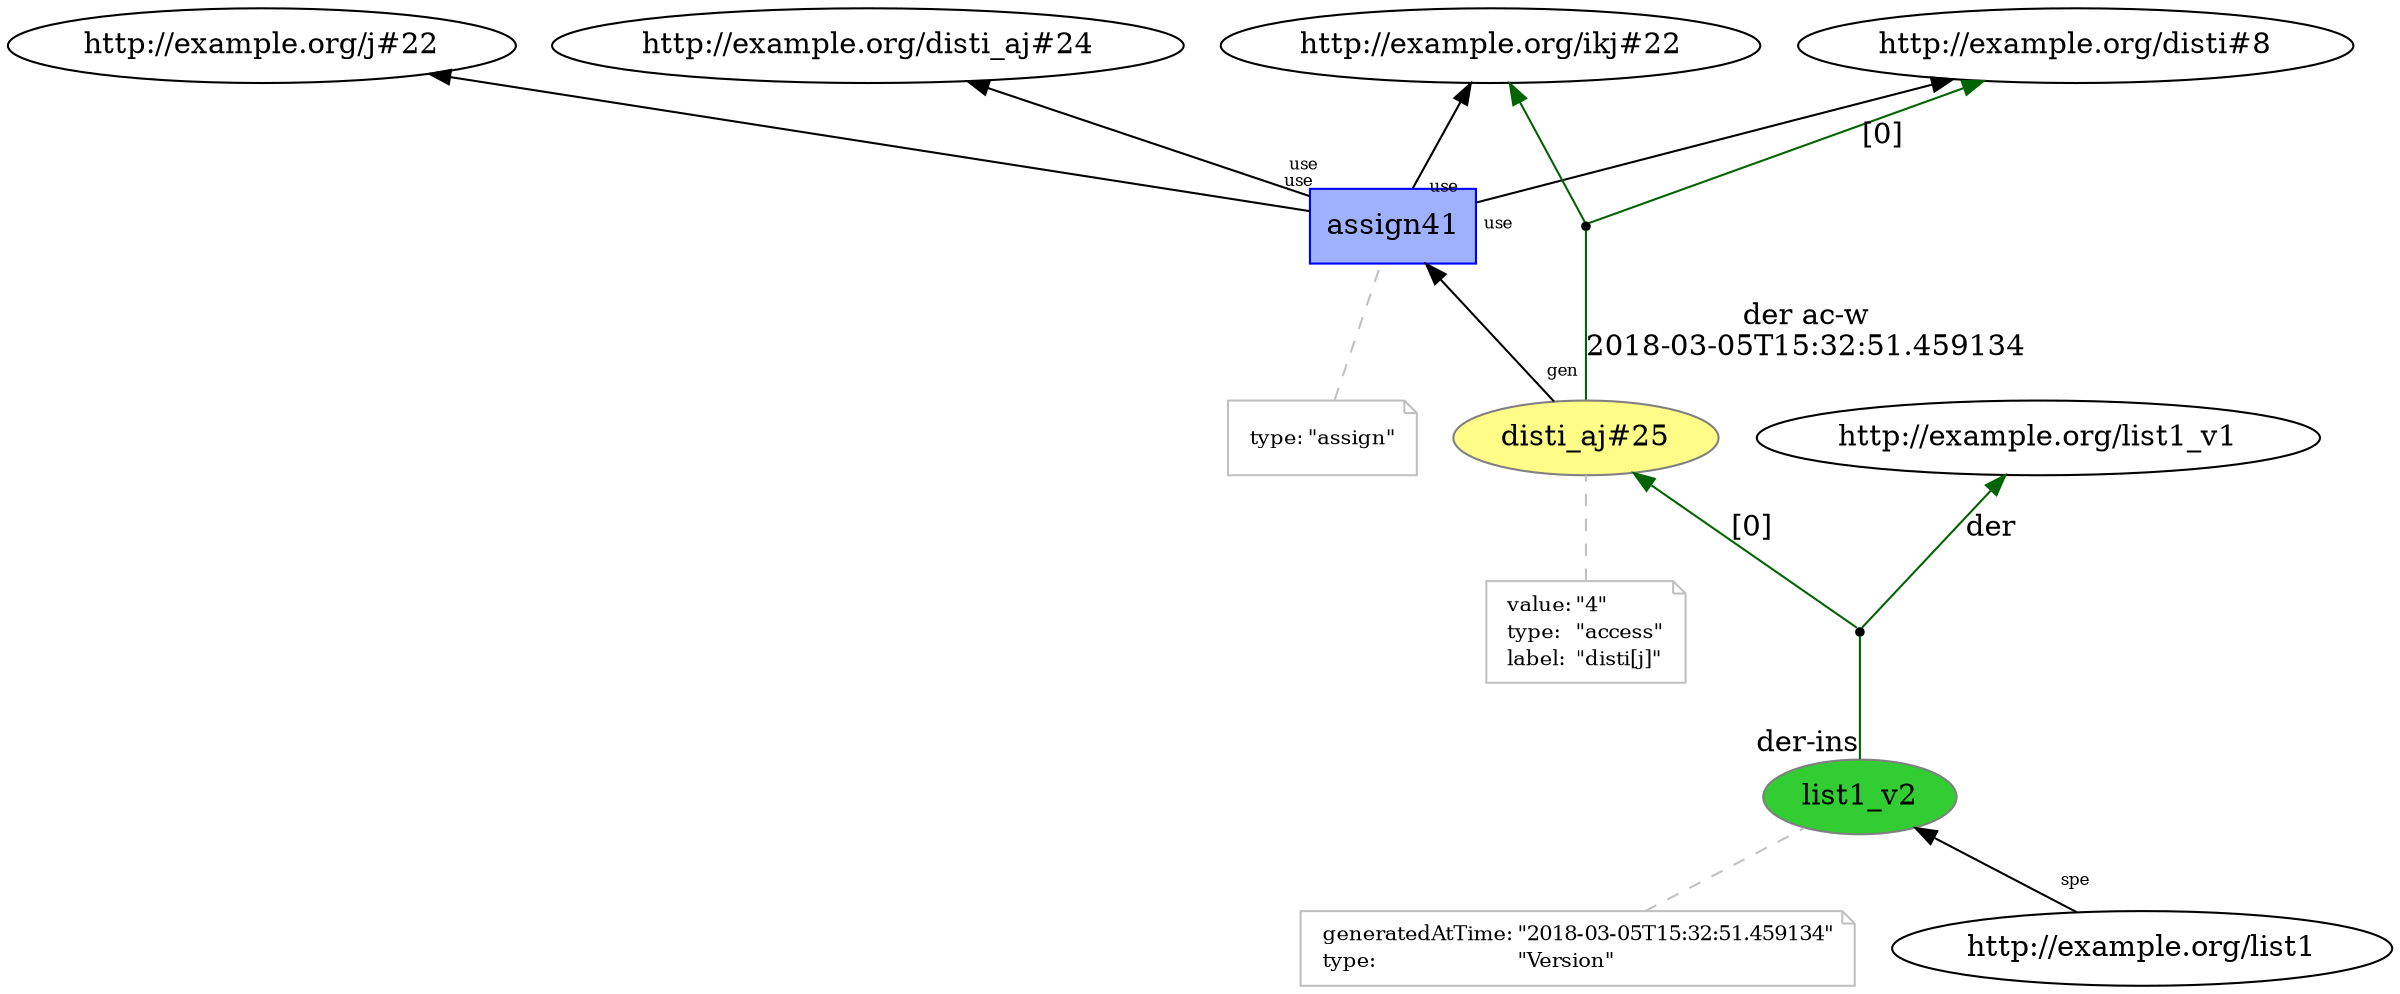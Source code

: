 digraph "PROV" { size="16,12"; rankdir="BT";
"http://example.org/disti_aj#25" [fillcolor="#FFFC87",color="#808080",style="filled",label="disti_aj#25",URL="http://example.org/disti_aj#25"]
"-attrs0" [color="gray",shape="note",fontsize="10",fontcolor="black",label=<<TABLE cellpadding="0" border="0">
	<TR>
	    <TD align="left">value:</TD>
	    <TD align="left">&quot;4&quot;</TD>
	</TR>
	<TR>
	    <TD align="left">type:</TD>
	    <TD align="left">&quot;access&quot;</TD>
	</TR>
	<TR>
	    <TD align="left">label:</TD>
	    <TD align="left">&quot;disti[j]&quot;</TD>
	</TR>
</TABLE>>]
"-attrs0" -> "http://example.org/disti_aj#25" [color="gray",style="dashed",arrowhead="none"]
"http://example.org/list1_v2" [fillcolor="#32CD32",color="#808080",style="filled",label="list1_v2",URL="http://example.org/list1_v2"]
"-attrs1" [color="gray",shape="note",fontsize="10",fontcolor="black",label=<<TABLE cellpadding="0" border="0">
	<TR>
	    <TD align="left">generatedAtTime:</TD>
	    <TD align="left">&quot;2018-03-05T15:32:51.459134&quot;</TD>
	</TR>
	<TR>
	    <TD align="left">type:</TD>
	    <TD align="left">&quot;Version&quot;</TD>
	</TR>
</TABLE>>]
"-attrs1" -> "http://example.org/list1_v2" [color="gray",style="dashed",arrowhead="none"]
"bn0" [shape="point",label=""]
"http://example.org/list1_v2" -> "bn0" [arrowhead="none",taillabel="der-ins",color="darkgreen"]
"bn0" -> "http://example.org/list1_v1" [labelfontsize="8",labeldistance="1.5",color="darkgreen",labelangle="60.0",rotation="20",label="der"]
"bn0" -> "http://example.org/disti_aj#25" [labelfontsize="8",labeldistance="1.5",color="darkgreen",labelangle="60.0",rotation="20",label="[0]"]
"http://example.org/list1" -> "http://example.org/list1_v2" [labelfontsize="8",labeldistance="1.5",labelangle="60.0",rotation="20",taillabel="spe"]
"http://example.org/assign41" [fillcolor="#9FB1FC",color="#0000FF",shape="polygon",sides="4",style="filled",label="assign41",URL="http://example.org/assign41"]
"-attrs2" [color="gray",shape="note",fontsize="10",fontcolor="black",label=<<TABLE cellpadding="0" border="0">
	<TR>
	    <TD align="left">type:</TD>
	    <TD align="left">&quot;assign&quot;</TD>
	</TR>
</TABLE>>]
"-attrs2" -> "http://example.org/assign41" [color="gray",style="dashed",arrowhead="none"]
"http://example.org/assign41" -> "http://example.org/ikj#22" [labelfontsize="8",labeldistance="1.5",labelangle="60.0",rotation="20",taillabel="use"]
"bn1" [shape="point",label=""]
"http://example.org/disti_aj#25" -> "bn1" [arrowhead="none",label="der ac-w
2018-03-05T15:32:51.459134",color="darkgreen"]
"bn1" -> "http://example.org/disti#8" [labelfontsize="8",labeldistance="1.5",color="darkgreen",labelangle="60.0",rotation="20",label="[0]"]
"bn1" -> "http://example.org/ikj#22" [color="darkgreen"]
"http://example.org/disti_aj#25" -> "http://example.org/assign41" [labelfontsize="8",labeldistance="1.5",labelangle="60.0",rotation="20",taillabel="gen"]
"http://example.org/assign41" -> "http://example.org/disti#8" [labelfontsize="8",labeldistance="1.5",labelangle="60.0",rotation="20",taillabel="use"]
"http://example.org/assign41" -> "http://example.org/j#22" [labelfontsize="8",labeldistance="1.5",labelangle="60.0",rotation="20",taillabel="use"]
"http://example.org/assign41" -> "http://example.org/disti_aj#24" [labelfontsize="8",labeldistance="1.5",labelangle="60.0",rotation="20",taillabel="use"]
}
